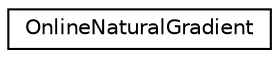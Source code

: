 digraph "Graphical Class Hierarchy"
{
  edge [fontname="Helvetica",fontsize="10",labelfontname="Helvetica",labelfontsize="10"];
  node [fontname="Helvetica",fontsize="10",shape=record];
  rankdir="LR";
  Node0 [label="OnlineNaturalGradient",height=0.2,width=0.4,color="black", fillcolor="white", style="filled",URL="$classkaldi_1_1nnet3_1_1OnlineNaturalGradient.html",tooltip="Keywords for search: natural gradient, naturalgradient, NG-SGD. "];
}
